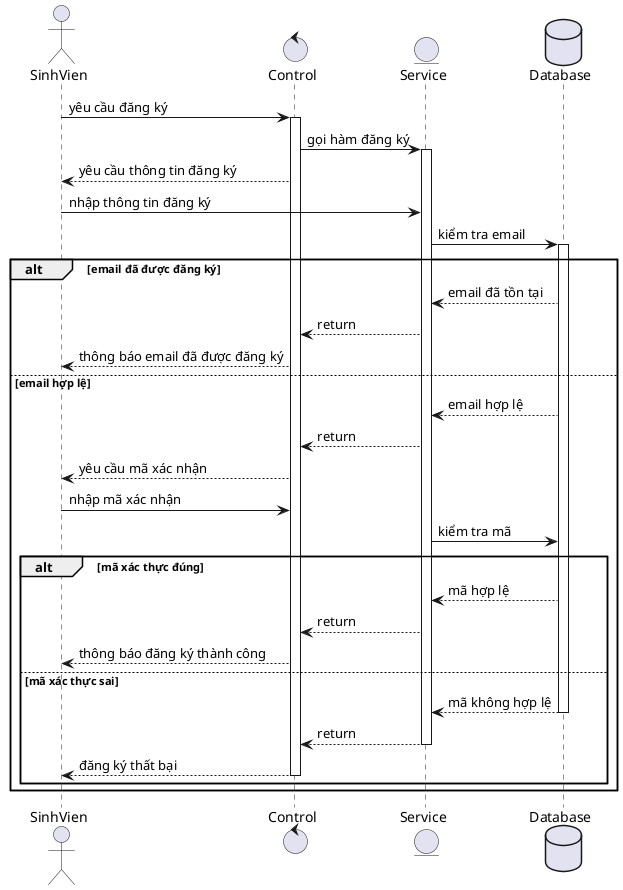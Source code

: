 @startuml logup

actor       SinhVien       as A

control     Control     as C
entity      Service     as S
database    Database    as D

A -> C : yêu cầu đăng ký
activate C

C -> S : gọi hàm đăng ký
activate S

C --> A : yêu cầu thông tin đăng ký
A -> S : nhập thông tin đăng ký

S -> D : kiểm tra email
activate D

alt email đã được đăng ký
  D --> S : email đã tồn tại
  S --> C : return
  C --> A : thông báo email đã được đăng ký

else email hợp lệ
  D --> S : email hợp lệ
  S --> C : return
  C --> A : yêu cầu mã xác nhận
  A -> C : nhập mã xác nhận
  S -> D : kiểm tra mã
  alt mã xác thực đúng
  D --> S : mã hợp lệ
  S --> C : return
  C --> A : thông báo đăng ký thành công
  else mã xác thực sai
    D --> S : mã không hợp lệ
    deactivate D
    S --> C : return
    deactivate S
    C --> A : đăng ký thất bại
    deactivate C
  end
end

@enduml

